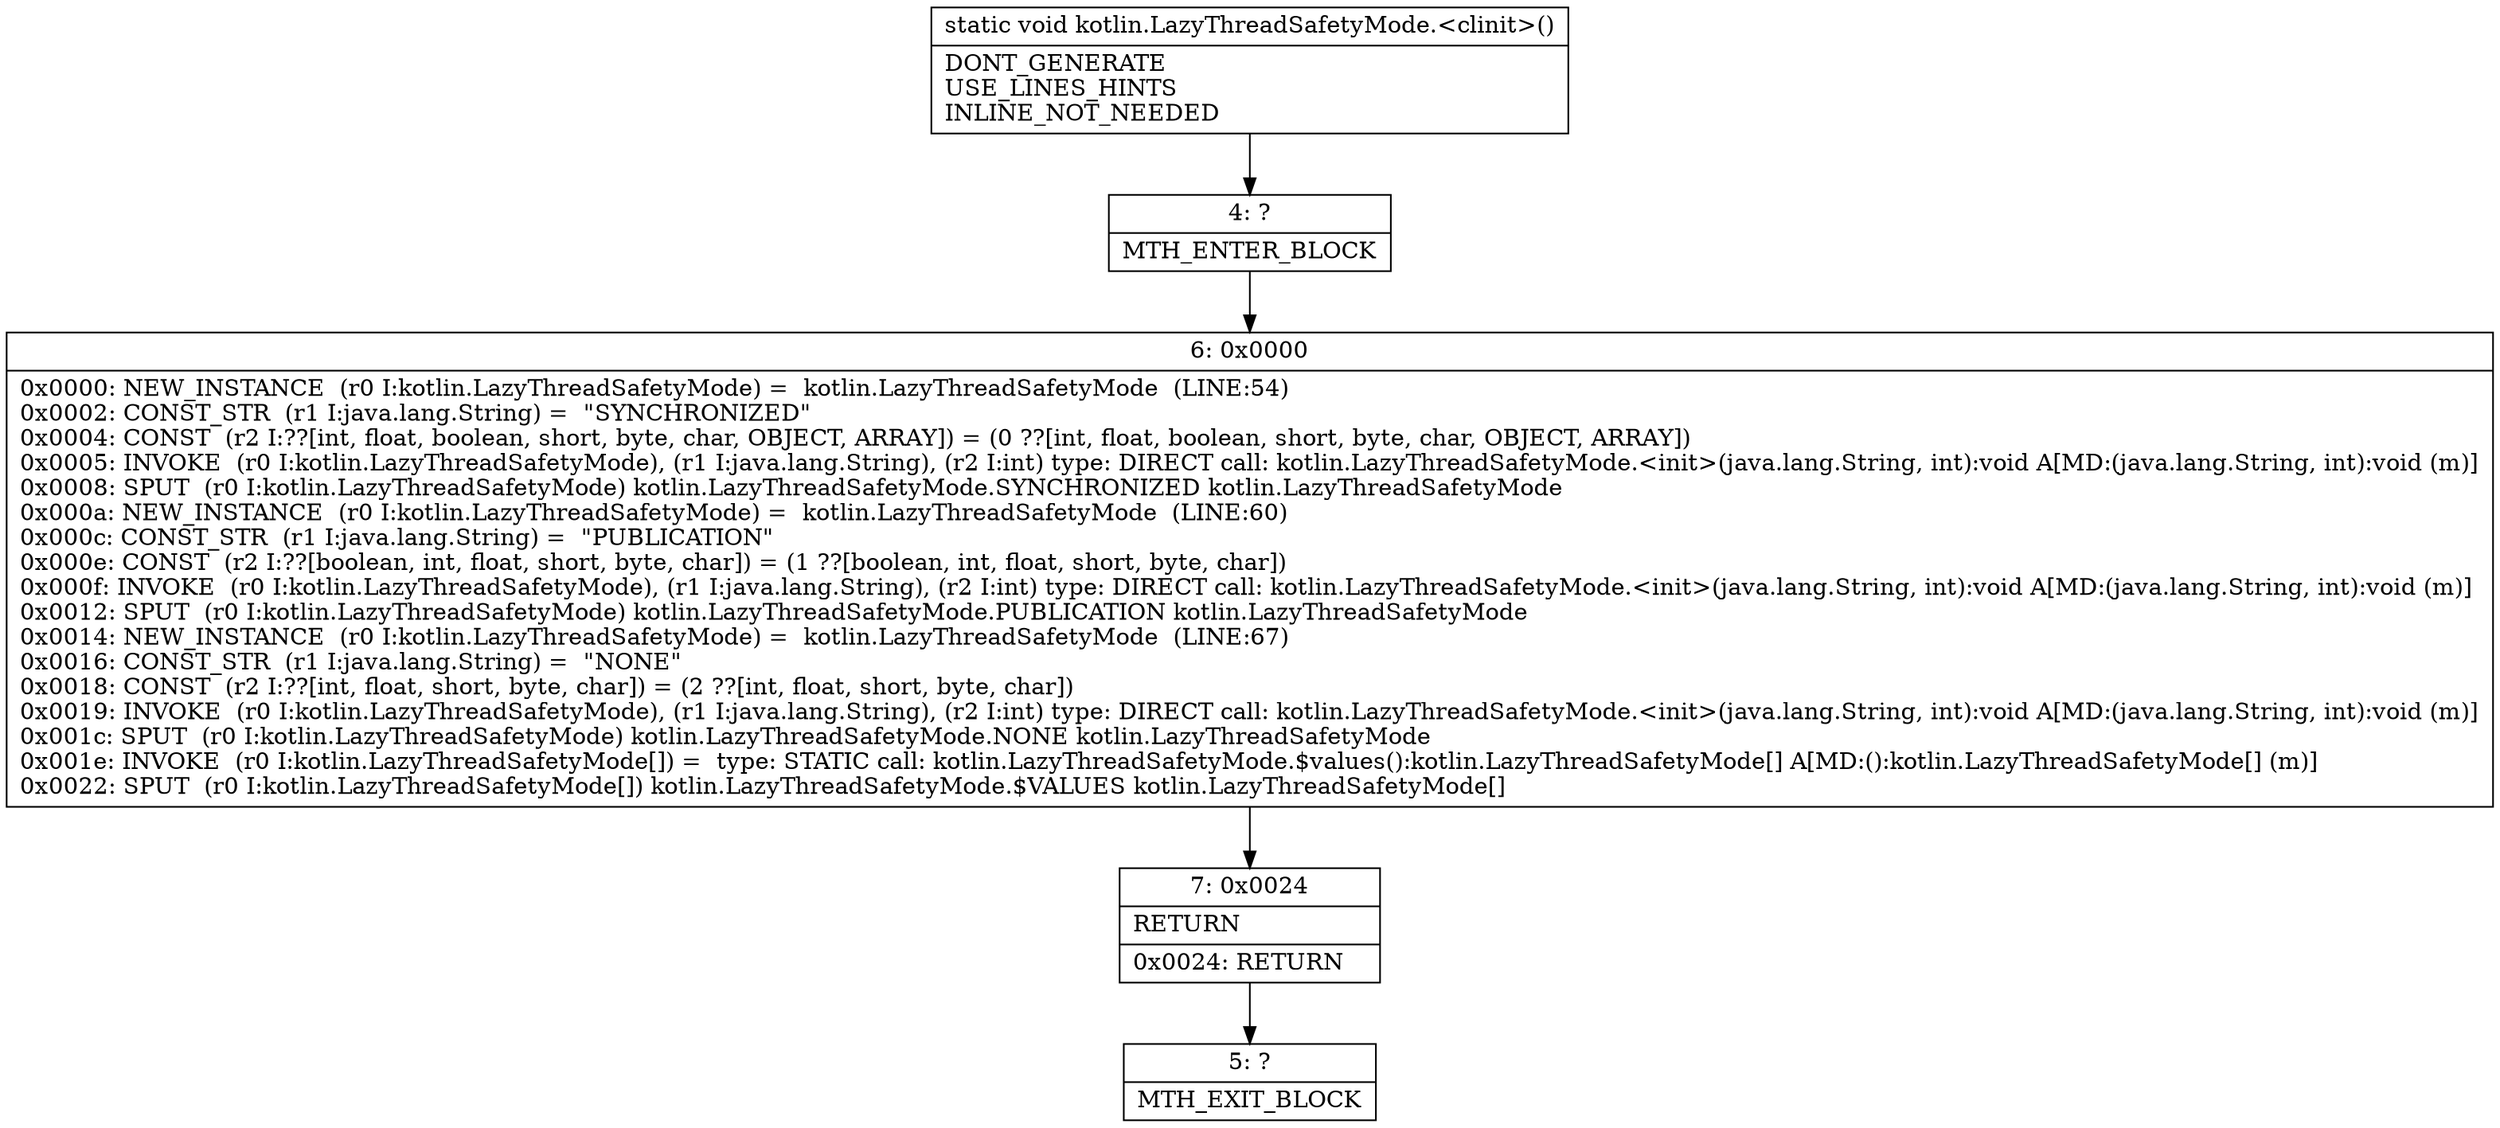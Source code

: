 digraph "CFG forkotlin.LazyThreadSafetyMode.\<clinit\>()V" {
Node_4 [shape=record,label="{4\:\ ?|MTH_ENTER_BLOCK\l}"];
Node_6 [shape=record,label="{6\:\ 0x0000|0x0000: NEW_INSTANCE  (r0 I:kotlin.LazyThreadSafetyMode) =  kotlin.LazyThreadSafetyMode  (LINE:54)\l0x0002: CONST_STR  (r1 I:java.lang.String) =  \"SYNCHRONIZED\" \l0x0004: CONST  (r2 I:??[int, float, boolean, short, byte, char, OBJECT, ARRAY]) = (0 ??[int, float, boolean, short, byte, char, OBJECT, ARRAY]) \l0x0005: INVOKE  (r0 I:kotlin.LazyThreadSafetyMode), (r1 I:java.lang.String), (r2 I:int) type: DIRECT call: kotlin.LazyThreadSafetyMode.\<init\>(java.lang.String, int):void A[MD:(java.lang.String, int):void (m)]\l0x0008: SPUT  (r0 I:kotlin.LazyThreadSafetyMode) kotlin.LazyThreadSafetyMode.SYNCHRONIZED kotlin.LazyThreadSafetyMode \l0x000a: NEW_INSTANCE  (r0 I:kotlin.LazyThreadSafetyMode) =  kotlin.LazyThreadSafetyMode  (LINE:60)\l0x000c: CONST_STR  (r1 I:java.lang.String) =  \"PUBLICATION\" \l0x000e: CONST  (r2 I:??[boolean, int, float, short, byte, char]) = (1 ??[boolean, int, float, short, byte, char]) \l0x000f: INVOKE  (r0 I:kotlin.LazyThreadSafetyMode), (r1 I:java.lang.String), (r2 I:int) type: DIRECT call: kotlin.LazyThreadSafetyMode.\<init\>(java.lang.String, int):void A[MD:(java.lang.String, int):void (m)]\l0x0012: SPUT  (r0 I:kotlin.LazyThreadSafetyMode) kotlin.LazyThreadSafetyMode.PUBLICATION kotlin.LazyThreadSafetyMode \l0x0014: NEW_INSTANCE  (r0 I:kotlin.LazyThreadSafetyMode) =  kotlin.LazyThreadSafetyMode  (LINE:67)\l0x0016: CONST_STR  (r1 I:java.lang.String) =  \"NONE\" \l0x0018: CONST  (r2 I:??[int, float, short, byte, char]) = (2 ??[int, float, short, byte, char]) \l0x0019: INVOKE  (r0 I:kotlin.LazyThreadSafetyMode), (r1 I:java.lang.String), (r2 I:int) type: DIRECT call: kotlin.LazyThreadSafetyMode.\<init\>(java.lang.String, int):void A[MD:(java.lang.String, int):void (m)]\l0x001c: SPUT  (r0 I:kotlin.LazyThreadSafetyMode) kotlin.LazyThreadSafetyMode.NONE kotlin.LazyThreadSafetyMode \l0x001e: INVOKE  (r0 I:kotlin.LazyThreadSafetyMode[]) =  type: STATIC call: kotlin.LazyThreadSafetyMode.$values():kotlin.LazyThreadSafetyMode[] A[MD:():kotlin.LazyThreadSafetyMode[] (m)]\l0x0022: SPUT  (r0 I:kotlin.LazyThreadSafetyMode[]) kotlin.LazyThreadSafetyMode.$VALUES kotlin.LazyThreadSafetyMode[] \l}"];
Node_7 [shape=record,label="{7\:\ 0x0024|RETURN\l|0x0024: RETURN   \l}"];
Node_5 [shape=record,label="{5\:\ ?|MTH_EXIT_BLOCK\l}"];
MethodNode[shape=record,label="{static void kotlin.LazyThreadSafetyMode.\<clinit\>()  | DONT_GENERATE\lUSE_LINES_HINTS\lINLINE_NOT_NEEDED\l}"];
MethodNode -> Node_4;Node_4 -> Node_6;
Node_6 -> Node_7;
Node_7 -> Node_5;
}

